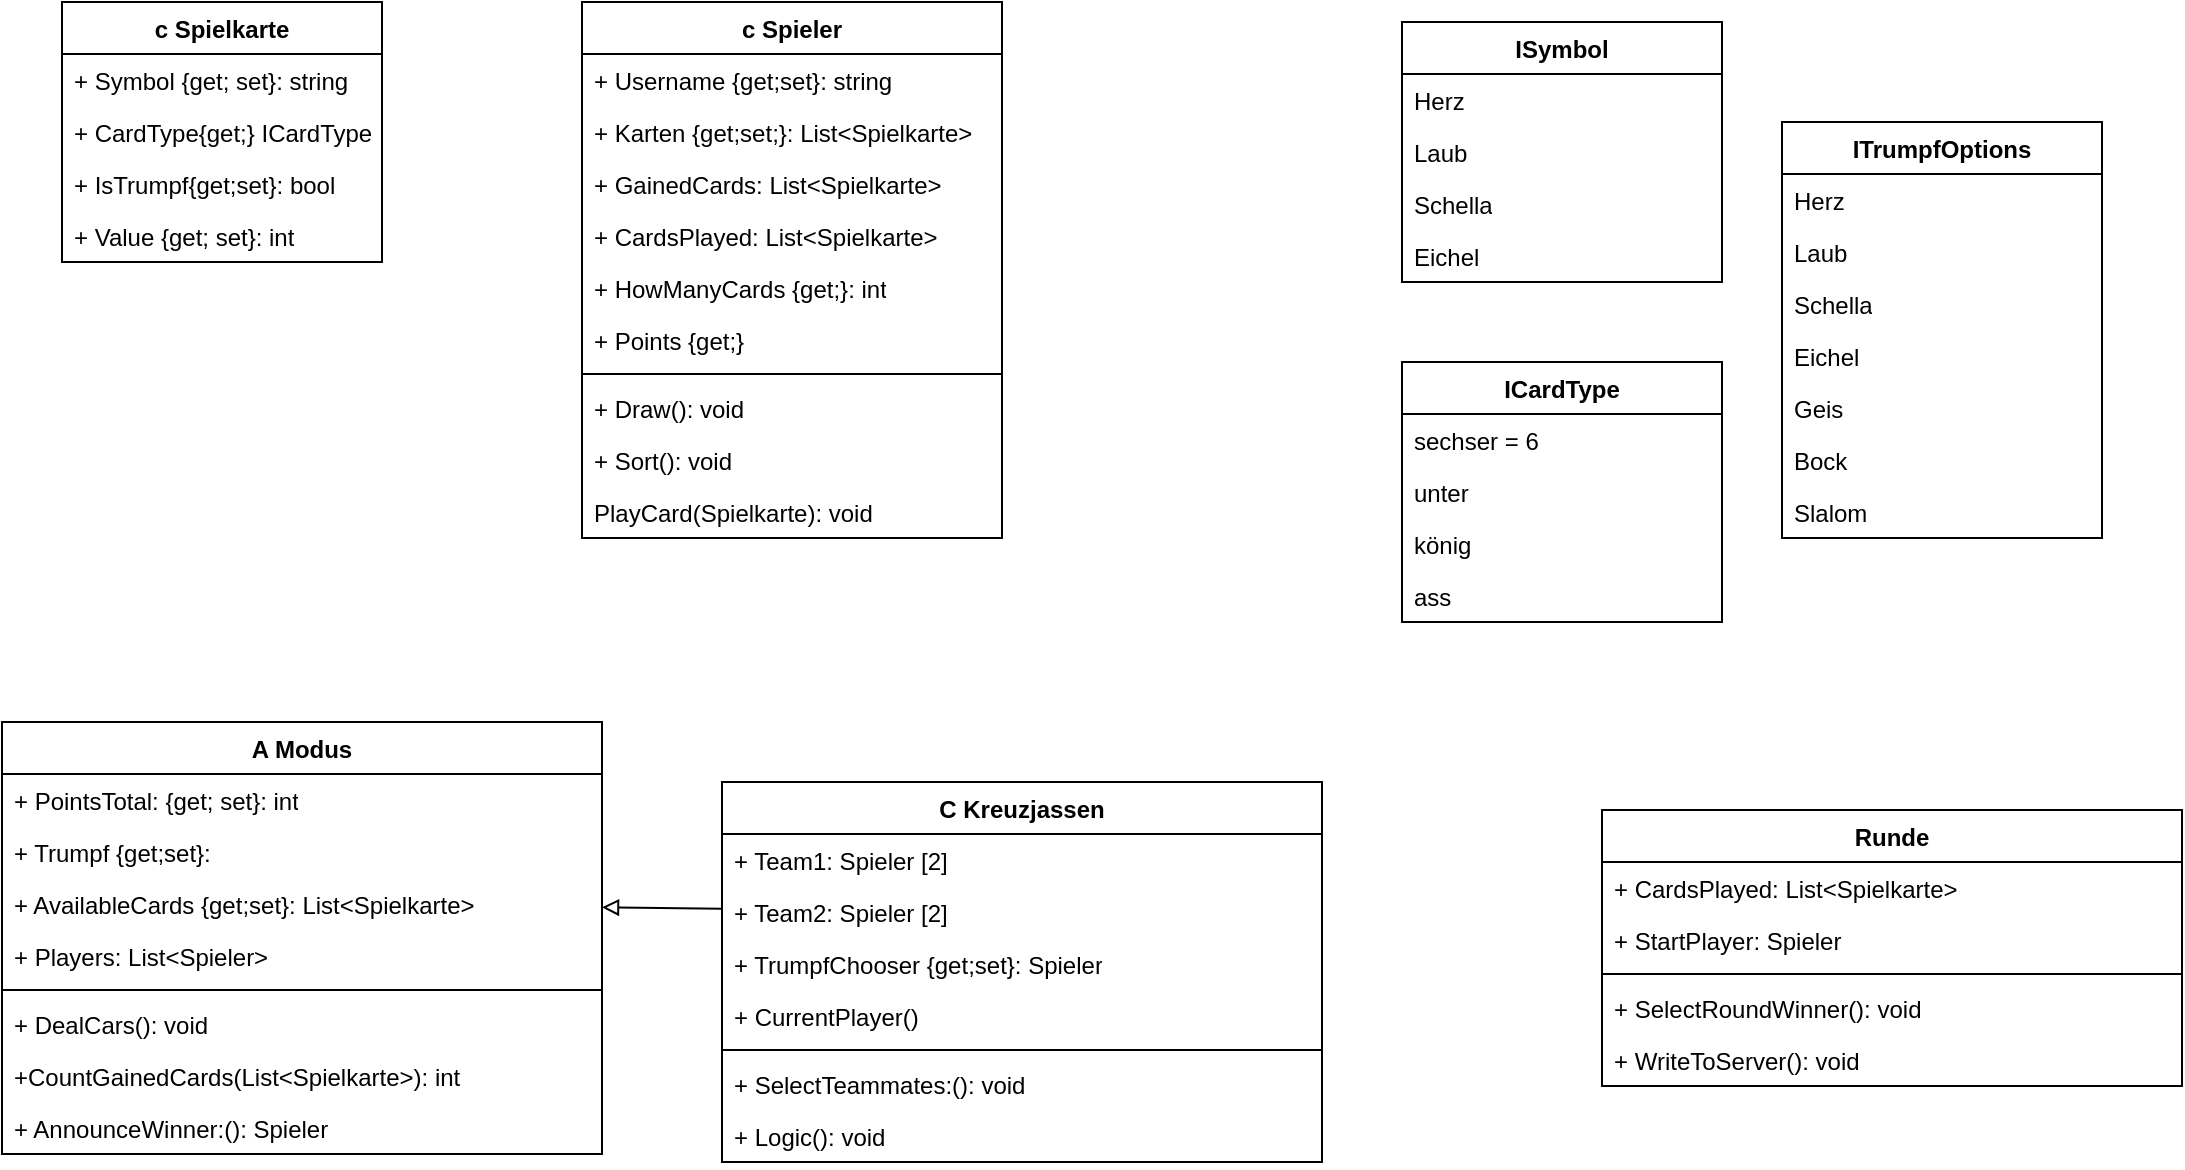 <mxfile version="26.2.14">
  <diagram name="Seite-1" id="KdFtbL0tQrdP0kuD6Jm-">
    <mxGraphModel dx="1295" dy="679" grid="1" gridSize="10" guides="1" tooltips="1" connect="1" arrows="1" fold="1" page="1" pageScale="1" pageWidth="827" pageHeight="1169" math="0" shadow="0">
      <root>
        <mxCell id="0" />
        <mxCell id="1" parent="0" />
        <mxCell id="xB_lOl2x6gnZYD3-A-e6-1" value="c Spielkarte" style="swimlane;fontStyle=1;align=center;verticalAlign=top;childLayout=stackLayout;horizontal=1;startSize=26;horizontalStack=0;resizeParent=1;resizeParentMax=0;resizeLast=0;collapsible=1;marginBottom=0;whiteSpace=wrap;html=1;" parent="1" vertex="1">
          <mxGeometry x="70" y="70" width="160" height="130" as="geometry" />
        </mxCell>
        <mxCell id="xB_lOl2x6gnZYD3-A-e6-2" value="+ Symbol {get; set}: string" style="text;strokeColor=none;fillColor=none;align=left;verticalAlign=top;spacingLeft=4;spacingRight=4;overflow=hidden;rotatable=0;points=[[0,0.5],[1,0.5]];portConstraint=eastwest;whiteSpace=wrap;html=1;" parent="xB_lOl2x6gnZYD3-A-e6-1" vertex="1">
          <mxGeometry y="26" width="160" height="26" as="geometry" />
        </mxCell>
        <mxCell id="xB_lOl2x6gnZYD3-A-e6-6" value="+ CardType{get;} ICardType" style="text;strokeColor=none;fillColor=none;align=left;verticalAlign=top;spacingLeft=4;spacingRight=4;overflow=hidden;rotatable=0;points=[[0,0.5],[1,0.5]];portConstraint=eastwest;whiteSpace=wrap;html=1;" parent="xB_lOl2x6gnZYD3-A-e6-1" vertex="1">
          <mxGeometry y="52" width="160" height="26" as="geometry" />
        </mxCell>
        <mxCell id="xB_lOl2x6gnZYD3-A-e6-5" value="+ IsTrumpf{get;set}: bool" style="text;strokeColor=none;fillColor=none;align=left;verticalAlign=top;spacingLeft=4;spacingRight=4;overflow=hidden;rotatable=0;points=[[0,0.5],[1,0.5]];portConstraint=eastwest;whiteSpace=wrap;html=1;" parent="xB_lOl2x6gnZYD3-A-e6-1" vertex="1">
          <mxGeometry y="78" width="160" height="26" as="geometry" />
        </mxCell>
        <mxCell id="xB_lOl2x6gnZYD3-A-e6-7" value="+ Value {get; set}: int" style="text;strokeColor=none;fillColor=none;align=left;verticalAlign=top;spacingLeft=4;spacingRight=4;overflow=hidden;rotatable=0;points=[[0,0.5],[1,0.5]];portConstraint=eastwest;whiteSpace=wrap;html=1;" parent="xB_lOl2x6gnZYD3-A-e6-1" vertex="1">
          <mxGeometry y="104" width="160" height="26" as="geometry" />
        </mxCell>
        <mxCell id="xB_lOl2x6gnZYD3-A-e6-9" value="ICardType" style="swimlane;fontStyle=1;align=center;verticalAlign=top;childLayout=stackLayout;horizontal=1;startSize=26;horizontalStack=0;resizeParent=1;resizeParentMax=0;resizeLast=0;collapsible=1;marginBottom=0;whiteSpace=wrap;html=1;" parent="1" vertex="1">
          <mxGeometry x="740" y="250" width="160" height="130" as="geometry" />
        </mxCell>
        <mxCell id="xB_lOl2x6gnZYD3-A-e6-10" value="sechser = 6" style="text;strokeColor=none;fillColor=none;align=left;verticalAlign=top;spacingLeft=4;spacingRight=4;overflow=hidden;rotatable=0;points=[[0,0.5],[1,0.5]];portConstraint=eastwest;whiteSpace=wrap;html=1;" parent="xB_lOl2x6gnZYD3-A-e6-9" vertex="1">
          <mxGeometry y="26" width="160" height="26" as="geometry" />
        </mxCell>
        <mxCell id="xB_lOl2x6gnZYD3-A-e6-11" value="unter&amp;nbsp;" style="text;strokeColor=none;fillColor=none;align=left;verticalAlign=top;spacingLeft=4;spacingRight=4;overflow=hidden;rotatable=0;points=[[0,0.5],[1,0.5]];portConstraint=eastwest;whiteSpace=wrap;html=1;" parent="xB_lOl2x6gnZYD3-A-e6-9" vertex="1">
          <mxGeometry y="52" width="160" height="26" as="geometry" />
        </mxCell>
        <mxCell id="xB_lOl2x6gnZYD3-A-e6-12" value="könig" style="text;strokeColor=none;fillColor=none;align=left;verticalAlign=top;spacingLeft=4;spacingRight=4;overflow=hidden;rotatable=0;points=[[0,0.5],[1,0.5]];portConstraint=eastwest;whiteSpace=wrap;html=1;" parent="xB_lOl2x6gnZYD3-A-e6-9" vertex="1">
          <mxGeometry y="78" width="160" height="26" as="geometry" />
        </mxCell>
        <mxCell id="xB_lOl2x6gnZYD3-A-e6-13" value="ass" style="text;strokeColor=none;fillColor=none;align=left;verticalAlign=top;spacingLeft=4;spacingRight=4;overflow=hidden;rotatable=0;points=[[0,0.5],[1,0.5]];portConstraint=eastwest;whiteSpace=wrap;html=1;" parent="xB_lOl2x6gnZYD3-A-e6-9" vertex="1">
          <mxGeometry y="104" width="160" height="26" as="geometry" />
        </mxCell>
        <mxCell id="xB_lOl2x6gnZYD3-A-e6-17" value="c Spieler" style="swimlane;fontStyle=1;align=center;verticalAlign=top;childLayout=stackLayout;horizontal=1;startSize=26;horizontalStack=0;resizeParent=1;resizeParentMax=0;resizeLast=0;collapsible=1;marginBottom=0;whiteSpace=wrap;html=1;" parent="1" vertex="1">
          <mxGeometry x="330" y="70" width="210" height="268" as="geometry" />
        </mxCell>
        <mxCell id="xB_lOl2x6gnZYD3-A-e6-18" value="+ Username {get;set}: string" style="text;strokeColor=none;fillColor=none;align=left;verticalAlign=top;spacingLeft=4;spacingRight=4;overflow=hidden;rotatable=0;points=[[0,0.5],[1,0.5]];portConstraint=eastwest;whiteSpace=wrap;html=1;" parent="xB_lOl2x6gnZYD3-A-e6-17" vertex="1">
          <mxGeometry y="26" width="210" height="26" as="geometry" />
        </mxCell>
        <mxCell id="xB_lOl2x6gnZYD3-A-e6-19" value="+ Karten {get;set;}: List&amp;lt;Spielkarte&amp;gt;" style="text;strokeColor=none;fillColor=none;align=left;verticalAlign=top;spacingLeft=4;spacingRight=4;overflow=hidden;rotatable=0;points=[[0,0.5],[1,0.5]];portConstraint=eastwest;whiteSpace=wrap;html=1;" parent="xB_lOl2x6gnZYD3-A-e6-17" vertex="1">
          <mxGeometry y="52" width="210" height="26" as="geometry" />
        </mxCell>
        <mxCell id="xB_lOl2x6gnZYD3-A-e6-20" value="+ GainedCards: List&amp;lt;Spielkarte&amp;gt;" style="text;strokeColor=none;fillColor=none;align=left;verticalAlign=top;spacingLeft=4;spacingRight=4;overflow=hidden;rotatable=0;points=[[0,0.5],[1,0.5]];portConstraint=eastwest;whiteSpace=wrap;html=1;" parent="xB_lOl2x6gnZYD3-A-e6-17" vertex="1">
          <mxGeometry y="78" width="210" height="26" as="geometry" />
        </mxCell>
        <mxCell id="5-Kgagjg5fXvTq9gSlyS-2" value="+ CardsPlayed: List&amp;lt;Spielkarte&amp;gt;" style="text;strokeColor=none;fillColor=none;align=left;verticalAlign=top;spacingLeft=4;spacingRight=4;overflow=hidden;rotatable=0;points=[[0,0.5],[1,0.5]];portConstraint=eastwest;whiteSpace=wrap;html=1;" vertex="1" parent="xB_lOl2x6gnZYD3-A-e6-17">
          <mxGeometry y="104" width="210" height="26" as="geometry" />
        </mxCell>
        <mxCell id="xB_lOl2x6gnZYD3-A-e6-21" value="+ HowManyCards {get;}: int" style="text;strokeColor=none;fillColor=none;align=left;verticalAlign=top;spacingLeft=4;spacingRight=4;overflow=hidden;rotatable=0;points=[[0,0.5],[1,0.5]];portConstraint=eastwest;whiteSpace=wrap;html=1;" parent="xB_lOl2x6gnZYD3-A-e6-17" vertex="1">
          <mxGeometry y="130" width="210" height="26" as="geometry" />
        </mxCell>
        <mxCell id="xB_lOl2x6gnZYD3-A-e6-22" value="+ Points {get;}" style="text;strokeColor=none;fillColor=none;align=left;verticalAlign=top;spacingLeft=4;spacingRight=4;overflow=hidden;rotatable=0;points=[[0,0.5],[1,0.5]];portConstraint=eastwest;whiteSpace=wrap;html=1;" parent="xB_lOl2x6gnZYD3-A-e6-17" vertex="1">
          <mxGeometry y="156" width="210" height="26" as="geometry" />
        </mxCell>
        <mxCell id="xB_lOl2x6gnZYD3-A-e6-23" value="" style="line;strokeWidth=1;fillColor=none;align=left;verticalAlign=middle;spacingTop=-1;spacingLeft=3;spacingRight=3;rotatable=0;labelPosition=right;points=[];portConstraint=eastwest;strokeColor=inherit;" parent="xB_lOl2x6gnZYD3-A-e6-17" vertex="1">
          <mxGeometry y="182" width="210" height="8" as="geometry" />
        </mxCell>
        <mxCell id="xB_lOl2x6gnZYD3-A-e6-24" value="+ Draw(): void" style="text;strokeColor=none;fillColor=none;align=left;verticalAlign=top;spacingLeft=4;spacingRight=4;overflow=hidden;rotatable=0;points=[[0,0.5],[1,0.5]];portConstraint=eastwest;whiteSpace=wrap;html=1;" parent="xB_lOl2x6gnZYD3-A-e6-17" vertex="1">
          <mxGeometry y="190" width="210" height="26" as="geometry" />
        </mxCell>
        <mxCell id="rwgQ9wW-cowxynaKzohx-1" value="+ Sort(): void" style="text;strokeColor=none;fillColor=none;align=left;verticalAlign=top;spacingLeft=4;spacingRight=4;overflow=hidden;rotatable=0;points=[[0,0.5],[1,0.5]];portConstraint=eastwest;whiteSpace=wrap;html=1;" parent="xB_lOl2x6gnZYD3-A-e6-17" vertex="1">
          <mxGeometry y="216" width="210" height="26" as="geometry" />
        </mxCell>
        <mxCell id="rwgQ9wW-cowxynaKzohx-2" value="PlayCard(Spielkarte): void" style="text;strokeColor=none;fillColor=none;align=left;verticalAlign=top;spacingLeft=4;spacingRight=4;overflow=hidden;rotatable=0;points=[[0,0.5],[1,0.5]];portConstraint=eastwest;whiteSpace=wrap;html=1;" parent="xB_lOl2x6gnZYD3-A-e6-17" vertex="1">
          <mxGeometry y="242" width="210" height="26" as="geometry" />
        </mxCell>
        <mxCell id="xB_lOl2x6gnZYD3-A-e6-25" value="ISymbol" style="swimlane;fontStyle=1;align=center;verticalAlign=top;childLayout=stackLayout;horizontal=1;startSize=26;horizontalStack=0;resizeParent=1;resizeParentMax=0;resizeLast=0;collapsible=1;marginBottom=0;whiteSpace=wrap;html=1;" parent="1" vertex="1">
          <mxGeometry x="740" y="80" width="160" height="130" as="geometry" />
        </mxCell>
        <mxCell id="xB_lOl2x6gnZYD3-A-e6-26" value="Herz" style="text;strokeColor=none;fillColor=none;align=left;verticalAlign=top;spacingLeft=4;spacingRight=4;overflow=hidden;rotatable=0;points=[[0,0.5],[1,0.5]];portConstraint=eastwest;whiteSpace=wrap;html=1;" parent="xB_lOl2x6gnZYD3-A-e6-25" vertex="1">
          <mxGeometry y="26" width="160" height="26" as="geometry" />
        </mxCell>
        <mxCell id="xB_lOl2x6gnZYD3-A-e6-27" value="Laub" style="text;strokeColor=none;fillColor=none;align=left;verticalAlign=top;spacingLeft=4;spacingRight=4;overflow=hidden;rotatable=0;points=[[0,0.5],[1,0.5]];portConstraint=eastwest;whiteSpace=wrap;html=1;" parent="xB_lOl2x6gnZYD3-A-e6-25" vertex="1">
          <mxGeometry y="52" width="160" height="26" as="geometry" />
        </mxCell>
        <mxCell id="xB_lOl2x6gnZYD3-A-e6-28" value="Schella" style="text;strokeColor=none;fillColor=none;align=left;verticalAlign=top;spacingLeft=4;spacingRight=4;overflow=hidden;rotatable=0;points=[[0,0.5],[1,0.5]];portConstraint=eastwest;whiteSpace=wrap;html=1;" parent="xB_lOl2x6gnZYD3-A-e6-25" vertex="1">
          <mxGeometry y="78" width="160" height="26" as="geometry" />
        </mxCell>
        <mxCell id="xB_lOl2x6gnZYD3-A-e6-29" value="Eichel" style="text;strokeColor=none;fillColor=none;align=left;verticalAlign=top;spacingLeft=4;spacingRight=4;overflow=hidden;rotatable=0;points=[[0,0.5],[1,0.5]];portConstraint=eastwest;whiteSpace=wrap;html=1;" parent="xB_lOl2x6gnZYD3-A-e6-25" vertex="1">
          <mxGeometry y="104" width="160" height="26" as="geometry" />
        </mxCell>
        <mxCell id="rwgQ9wW-cowxynaKzohx-3" value="A Modus" style="swimlane;fontStyle=1;align=center;verticalAlign=top;childLayout=stackLayout;horizontal=1;startSize=26;horizontalStack=0;resizeParent=1;resizeParentMax=0;resizeLast=0;collapsible=1;marginBottom=0;whiteSpace=wrap;html=1;" parent="1" vertex="1">
          <mxGeometry x="40" y="430" width="300" height="216" as="geometry" />
        </mxCell>
        <mxCell id="rwgQ9wW-cowxynaKzohx-4" value="+ PointsTotal: {get; set}: int" style="text;strokeColor=none;fillColor=none;align=left;verticalAlign=top;spacingLeft=4;spacingRight=4;overflow=hidden;rotatable=0;points=[[0,0.5],[1,0.5]];portConstraint=eastwest;whiteSpace=wrap;html=1;" parent="rwgQ9wW-cowxynaKzohx-3" vertex="1">
          <mxGeometry y="26" width="300" height="26" as="geometry" />
        </mxCell>
        <mxCell id="rwgQ9wW-cowxynaKzohx-9" value="+ Trumpf {get;set}:" style="text;strokeColor=none;fillColor=none;align=left;verticalAlign=top;spacingLeft=4;spacingRight=4;overflow=hidden;rotatable=0;points=[[0,0.5],[1,0.5]];portConstraint=eastwest;whiteSpace=wrap;html=1;" parent="rwgQ9wW-cowxynaKzohx-3" vertex="1">
          <mxGeometry y="52" width="300" height="26" as="geometry" />
        </mxCell>
        <mxCell id="rwgQ9wW-cowxynaKzohx-8" value="+ AvailableCards {get;set}: List&amp;lt;Spielkarte&amp;gt;" style="text;strokeColor=none;fillColor=none;align=left;verticalAlign=top;spacingLeft=4;spacingRight=4;overflow=hidden;rotatable=0;points=[[0,0.5],[1,0.5]];portConstraint=eastwest;whiteSpace=wrap;html=1;" parent="rwgQ9wW-cowxynaKzohx-3" vertex="1">
          <mxGeometry y="78" width="300" height="26" as="geometry" />
        </mxCell>
        <mxCell id="rwgQ9wW-cowxynaKzohx-7" value="+ Players: List&amp;lt;Spieler&amp;gt;" style="text;strokeColor=none;fillColor=none;align=left;verticalAlign=top;spacingLeft=4;spacingRight=4;overflow=hidden;rotatable=0;points=[[0,0.5],[1,0.5]];portConstraint=eastwest;whiteSpace=wrap;html=1;" parent="rwgQ9wW-cowxynaKzohx-3" vertex="1">
          <mxGeometry y="104" width="300" height="26" as="geometry" />
        </mxCell>
        <mxCell id="rwgQ9wW-cowxynaKzohx-5" value="" style="line;strokeWidth=1;fillColor=none;align=left;verticalAlign=middle;spacingTop=-1;spacingLeft=3;spacingRight=3;rotatable=0;labelPosition=right;points=[];portConstraint=eastwest;strokeColor=inherit;" parent="rwgQ9wW-cowxynaKzohx-3" vertex="1">
          <mxGeometry y="130" width="300" height="8" as="geometry" />
        </mxCell>
        <mxCell id="rwgQ9wW-cowxynaKzohx-6" value="+ DealCars(): void" style="text;strokeColor=none;fillColor=none;align=left;verticalAlign=top;spacingLeft=4;spacingRight=4;overflow=hidden;rotatable=0;points=[[0,0.5],[1,0.5]];portConstraint=eastwest;whiteSpace=wrap;html=1;" parent="rwgQ9wW-cowxynaKzohx-3" vertex="1">
          <mxGeometry y="138" width="300" height="26" as="geometry" />
        </mxCell>
        <mxCell id="rwgQ9wW-cowxynaKzohx-12" value="+CountGainedCards(List&amp;lt;Spielkarte&amp;gt;): int" style="text;strokeColor=none;fillColor=none;align=left;verticalAlign=top;spacingLeft=4;spacingRight=4;overflow=hidden;rotatable=0;points=[[0,0.5],[1,0.5]];portConstraint=eastwest;whiteSpace=wrap;html=1;" parent="rwgQ9wW-cowxynaKzohx-3" vertex="1">
          <mxGeometry y="164" width="300" height="26" as="geometry" />
        </mxCell>
        <mxCell id="rwgQ9wW-cowxynaKzohx-11" value="+ AnnounceWinner:(): Spieler" style="text;strokeColor=none;fillColor=none;align=left;verticalAlign=top;spacingLeft=4;spacingRight=4;overflow=hidden;rotatable=0;points=[[0,0.5],[1,0.5]];portConstraint=eastwest;whiteSpace=wrap;html=1;" parent="rwgQ9wW-cowxynaKzohx-3" vertex="1">
          <mxGeometry y="190" width="300" height="26" as="geometry" />
        </mxCell>
        <mxCell id="rwgQ9wW-cowxynaKzohx-13" value="ITrumpfOptions" style="swimlane;fontStyle=1;align=center;verticalAlign=top;childLayout=stackLayout;horizontal=1;startSize=26;horizontalStack=0;resizeParent=1;resizeParentMax=0;resizeLast=0;collapsible=1;marginBottom=0;whiteSpace=wrap;html=1;" parent="1" vertex="1">
          <mxGeometry x="930" y="130" width="160" height="208" as="geometry" />
        </mxCell>
        <mxCell id="rwgQ9wW-cowxynaKzohx-14" value="Herz" style="text;strokeColor=none;fillColor=none;align=left;verticalAlign=top;spacingLeft=4;spacingRight=4;overflow=hidden;rotatable=0;points=[[0,0.5],[1,0.5]];portConstraint=eastwest;whiteSpace=wrap;html=1;" parent="rwgQ9wW-cowxynaKzohx-13" vertex="1">
          <mxGeometry y="26" width="160" height="26" as="geometry" />
        </mxCell>
        <mxCell id="rwgQ9wW-cowxynaKzohx-15" value="Laub" style="text;strokeColor=none;fillColor=none;align=left;verticalAlign=top;spacingLeft=4;spacingRight=4;overflow=hidden;rotatable=0;points=[[0,0.5],[1,0.5]];portConstraint=eastwest;whiteSpace=wrap;html=1;" parent="rwgQ9wW-cowxynaKzohx-13" vertex="1">
          <mxGeometry y="52" width="160" height="26" as="geometry" />
        </mxCell>
        <mxCell id="rwgQ9wW-cowxynaKzohx-16" value="Schella" style="text;strokeColor=none;fillColor=none;align=left;verticalAlign=top;spacingLeft=4;spacingRight=4;overflow=hidden;rotatable=0;points=[[0,0.5],[1,0.5]];portConstraint=eastwest;whiteSpace=wrap;html=1;" parent="rwgQ9wW-cowxynaKzohx-13" vertex="1">
          <mxGeometry y="78" width="160" height="26" as="geometry" />
        </mxCell>
        <mxCell id="rwgQ9wW-cowxynaKzohx-17" value="Eichel" style="text;strokeColor=none;fillColor=none;align=left;verticalAlign=top;spacingLeft=4;spacingRight=4;overflow=hidden;rotatable=0;points=[[0,0.5],[1,0.5]];portConstraint=eastwest;whiteSpace=wrap;html=1;" parent="rwgQ9wW-cowxynaKzohx-13" vertex="1">
          <mxGeometry y="104" width="160" height="26" as="geometry" />
        </mxCell>
        <mxCell id="rwgQ9wW-cowxynaKzohx-19" value="Geis" style="text;strokeColor=none;fillColor=none;align=left;verticalAlign=top;spacingLeft=4;spacingRight=4;overflow=hidden;rotatable=0;points=[[0,0.5],[1,0.5]];portConstraint=eastwest;whiteSpace=wrap;html=1;" parent="rwgQ9wW-cowxynaKzohx-13" vertex="1">
          <mxGeometry y="130" width="160" height="26" as="geometry" />
        </mxCell>
        <mxCell id="rwgQ9wW-cowxynaKzohx-18" value="Bock" style="text;strokeColor=none;fillColor=none;align=left;verticalAlign=top;spacingLeft=4;spacingRight=4;overflow=hidden;rotatable=0;points=[[0,0.5],[1,0.5]];portConstraint=eastwest;whiteSpace=wrap;html=1;" parent="rwgQ9wW-cowxynaKzohx-13" vertex="1">
          <mxGeometry y="156" width="160" height="26" as="geometry" />
        </mxCell>
        <mxCell id="rwgQ9wW-cowxynaKzohx-20" value="Slalom" style="text;strokeColor=none;fillColor=none;align=left;verticalAlign=top;spacingLeft=4;spacingRight=4;overflow=hidden;rotatable=0;points=[[0,0.5],[1,0.5]];portConstraint=eastwest;whiteSpace=wrap;html=1;" parent="rwgQ9wW-cowxynaKzohx-13" vertex="1">
          <mxGeometry y="182" width="160" height="26" as="geometry" />
        </mxCell>
        <mxCell id="rwgQ9wW-cowxynaKzohx-21" value="C Kreuzjassen" style="swimlane;fontStyle=1;align=center;verticalAlign=top;childLayout=stackLayout;horizontal=1;startSize=26;horizontalStack=0;resizeParent=1;resizeParentMax=0;resizeLast=0;collapsible=1;marginBottom=0;whiteSpace=wrap;html=1;" parent="1" vertex="1">
          <mxGeometry x="400" y="460" width="300" height="190" as="geometry" />
        </mxCell>
        <mxCell id="rwgQ9wW-cowxynaKzohx-22" value="+ Team1: Spieler [2]" style="text;strokeColor=none;fillColor=none;align=left;verticalAlign=top;spacingLeft=4;spacingRight=4;overflow=hidden;rotatable=0;points=[[0,0.5],[1,0.5]];portConstraint=eastwest;whiteSpace=wrap;html=1;" parent="rwgQ9wW-cowxynaKzohx-21" vertex="1">
          <mxGeometry y="26" width="300" height="26" as="geometry" />
        </mxCell>
        <mxCell id="rwgQ9wW-cowxynaKzohx-23" value="+ Team2: Spieler [2]" style="text;strokeColor=none;fillColor=none;align=left;verticalAlign=top;spacingLeft=4;spacingRight=4;overflow=hidden;rotatable=0;points=[[0,0.5],[1,0.5]];portConstraint=eastwest;whiteSpace=wrap;html=1;" parent="rwgQ9wW-cowxynaKzohx-21" vertex="1">
          <mxGeometry y="52" width="300" height="26" as="geometry" />
        </mxCell>
        <mxCell id="rwgQ9wW-cowxynaKzohx-24" value="+ TrumpfChooser {get;set}: Spieler" style="text;strokeColor=none;fillColor=none;align=left;verticalAlign=top;spacingLeft=4;spacingRight=4;overflow=hidden;rotatable=0;points=[[0,0.5],[1,0.5]];portConstraint=eastwest;whiteSpace=wrap;html=1;" parent="rwgQ9wW-cowxynaKzohx-21" vertex="1">
          <mxGeometry y="78" width="300" height="26" as="geometry" />
        </mxCell>
        <mxCell id="5-Kgagjg5fXvTq9gSlyS-3" value="+ CurrentPlayer()" style="text;strokeColor=none;fillColor=none;align=left;verticalAlign=top;spacingLeft=4;spacingRight=4;overflow=hidden;rotatable=0;points=[[0,0.5],[1,0.5]];portConstraint=eastwest;whiteSpace=wrap;html=1;" vertex="1" parent="rwgQ9wW-cowxynaKzohx-21">
          <mxGeometry y="104" width="300" height="26" as="geometry" />
        </mxCell>
        <mxCell id="rwgQ9wW-cowxynaKzohx-26" value="" style="line;strokeWidth=1;fillColor=none;align=left;verticalAlign=middle;spacingTop=-1;spacingLeft=3;spacingRight=3;rotatable=0;labelPosition=right;points=[];portConstraint=eastwest;strokeColor=inherit;" parent="rwgQ9wW-cowxynaKzohx-21" vertex="1">
          <mxGeometry y="130" width="300" height="8" as="geometry" />
        </mxCell>
        <mxCell id="rwgQ9wW-cowxynaKzohx-29" value="+ SelectTeammates:(): void" style="text;strokeColor=none;fillColor=none;align=left;verticalAlign=top;spacingLeft=4;spacingRight=4;overflow=hidden;rotatable=0;points=[[0,0.5],[1,0.5]];portConstraint=eastwest;whiteSpace=wrap;html=1;" parent="rwgQ9wW-cowxynaKzohx-21" vertex="1">
          <mxGeometry y="138" width="300" height="26" as="geometry" />
        </mxCell>
        <mxCell id="5-Kgagjg5fXvTq9gSlyS-1" value="+ Logic(): void" style="text;strokeColor=none;fillColor=none;align=left;verticalAlign=top;spacingLeft=4;spacingRight=4;overflow=hidden;rotatable=0;points=[[0,0.5],[1,0.5]];portConstraint=eastwest;whiteSpace=wrap;html=1;" vertex="1" parent="rwgQ9wW-cowxynaKzohx-21">
          <mxGeometry y="164" width="300" height="26" as="geometry" />
        </mxCell>
        <mxCell id="rwgQ9wW-cowxynaKzohx-31" value="" style="endArrow=block;html=1;rounded=0;endFill=0;" parent="1" source="rwgQ9wW-cowxynaKzohx-23" target="rwgQ9wW-cowxynaKzohx-8" edge="1">
          <mxGeometry width="50" height="50" relative="1" as="geometry">
            <mxPoint x="500" y="740" as="sourcePoint" />
            <mxPoint x="550" y="690" as="targetPoint" />
          </mxGeometry>
        </mxCell>
        <mxCell id="5-Kgagjg5fXvTq9gSlyS-4" value="Runde" style="swimlane;fontStyle=1;align=center;verticalAlign=top;childLayout=stackLayout;horizontal=1;startSize=26;horizontalStack=0;resizeParent=1;resizeParentMax=0;resizeLast=0;collapsible=1;marginBottom=0;whiteSpace=wrap;html=1;" vertex="1" parent="1">
          <mxGeometry x="840" y="474" width="290" height="138" as="geometry" />
        </mxCell>
        <mxCell id="5-Kgagjg5fXvTq9gSlyS-5" value="+ CardsPlayed: List&amp;lt;Spielkarte&amp;gt;" style="text;strokeColor=none;fillColor=none;align=left;verticalAlign=top;spacingLeft=4;spacingRight=4;overflow=hidden;rotatable=0;points=[[0,0.5],[1,0.5]];portConstraint=eastwest;whiteSpace=wrap;html=1;" vertex="1" parent="5-Kgagjg5fXvTq9gSlyS-4">
          <mxGeometry y="26" width="290" height="26" as="geometry" />
        </mxCell>
        <mxCell id="5-Kgagjg5fXvTq9gSlyS-9" value="+ StartPlayer: Spieler" style="text;strokeColor=none;fillColor=none;align=left;verticalAlign=top;spacingLeft=4;spacingRight=4;overflow=hidden;rotatable=0;points=[[0,0.5],[1,0.5]];portConstraint=eastwest;whiteSpace=wrap;html=1;" vertex="1" parent="5-Kgagjg5fXvTq9gSlyS-4">
          <mxGeometry y="52" width="290" height="26" as="geometry" />
        </mxCell>
        <mxCell id="5-Kgagjg5fXvTq9gSlyS-6" value="" style="line;strokeWidth=1;fillColor=none;align=left;verticalAlign=middle;spacingTop=-1;spacingLeft=3;spacingRight=3;rotatable=0;labelPosition=right;points=[];portConstraint=eastwest;strokeColor=inherit;" vertex="1" parent="5-Kgagjg5fXvTq9gSlyS-4">
          <mxGeometry y="78" width="290" height="8" as="geometry" />
        </mxCell>
        <mxCell id="5-Kgagjg5fXvTq9gSlyS-7" value="+ SelectRoundWinner(): void" style="text;strokeColor=none;fillColor=none;align=left;verticalAlign=top;spacingLeft=4;spacingRight=4;overflow=hidden;rotatable=0;points=[[0,0.5],[1,0.5]];portConstraint=eastwest;whiteSpace=wrap;html=1;" vertex="1" parent="5-Kgagjg5fXvTq9gSlyS-4">
          <mxGeometry y="86" width="290" height="26" as="geometry" />
        </mxCell>
        <mxCell id="5-Kgagjg5fXvTq9gSlyS-10" value="+ WriteToServer(): void" style="text;strokeColor=none;fillColor=none;align=left;verticalAlign=top;spacingLeft=4;spacingRight=4;overflow=hidden;rotatable=0;points=[[0,0.5],[1,0.5]];portConstraint=eastwest;whiteSpace=wrap;html=1;" vertex="1" parent="5-Kgagjg5fXvTq9gSlyS-4">
          <mxGeometry y="112" width="290" height="26" as="geometry" />
        </mxCell>
      </root>
    </mxGraphModel>
  </diagram>
</mxfile>
